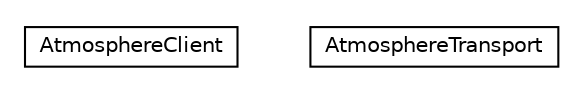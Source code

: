 #!/usr/local/bin/dot
#
# Class diagram 
# Generated by UMLGraph version 5.4 (http://www.umlgraph.org/)
#

digraph G {
	edge [fontname="Helvetica",fontsize=10,labelfontname="Helvetica",labelfontsize=10];
	node [fontname="Helvetica",fontsize=10,shape=plaintext];
	nodesep=0.25;
	ranksep=0.5;
	// hu.sch.kfc.client.atmosphere.AtmosphereClient
	c1452 [label=<<table title="hu.sch.kfc.client.atmosphere.AtmosphereClient" border="0" cellborder="1" cellspacing="0" cellpadding="2" port="p" href="./AtmosphereClient.html">
		<tr><td><table border="0" cellspacing="0" cellpadding="1">
<tr><td align="center" balign="center"> AtmosphereClient </td></tr>
		</table></td></tr>
		</table>>, URL="./AtmosphereClient.html", fontname="Helvetica", fontcolor="black", fontsize=10.0];
	// hu.sch.kfc.client.atmosphere.AtmosphereTransport
	c1453 [label=<<table title="hu.sch.kfc.client.atmosphere.AtmosphereTransport" border="0" cellborder="1" cellspacing="0" cellpadding="2" port="p" href="./AtmosphereTransport.html">
		<tr><td><table border="0" cellspacing="0" cellpadding="1">
<tr><td align="center" balign="center"> AtmosphereTransport </td></tr>
		</table></td></tr>
		</table>>, URL="./AtmosphereTransport.html", fontname="Helvetica", fontcolor="black", fontsize=10.0];
}

